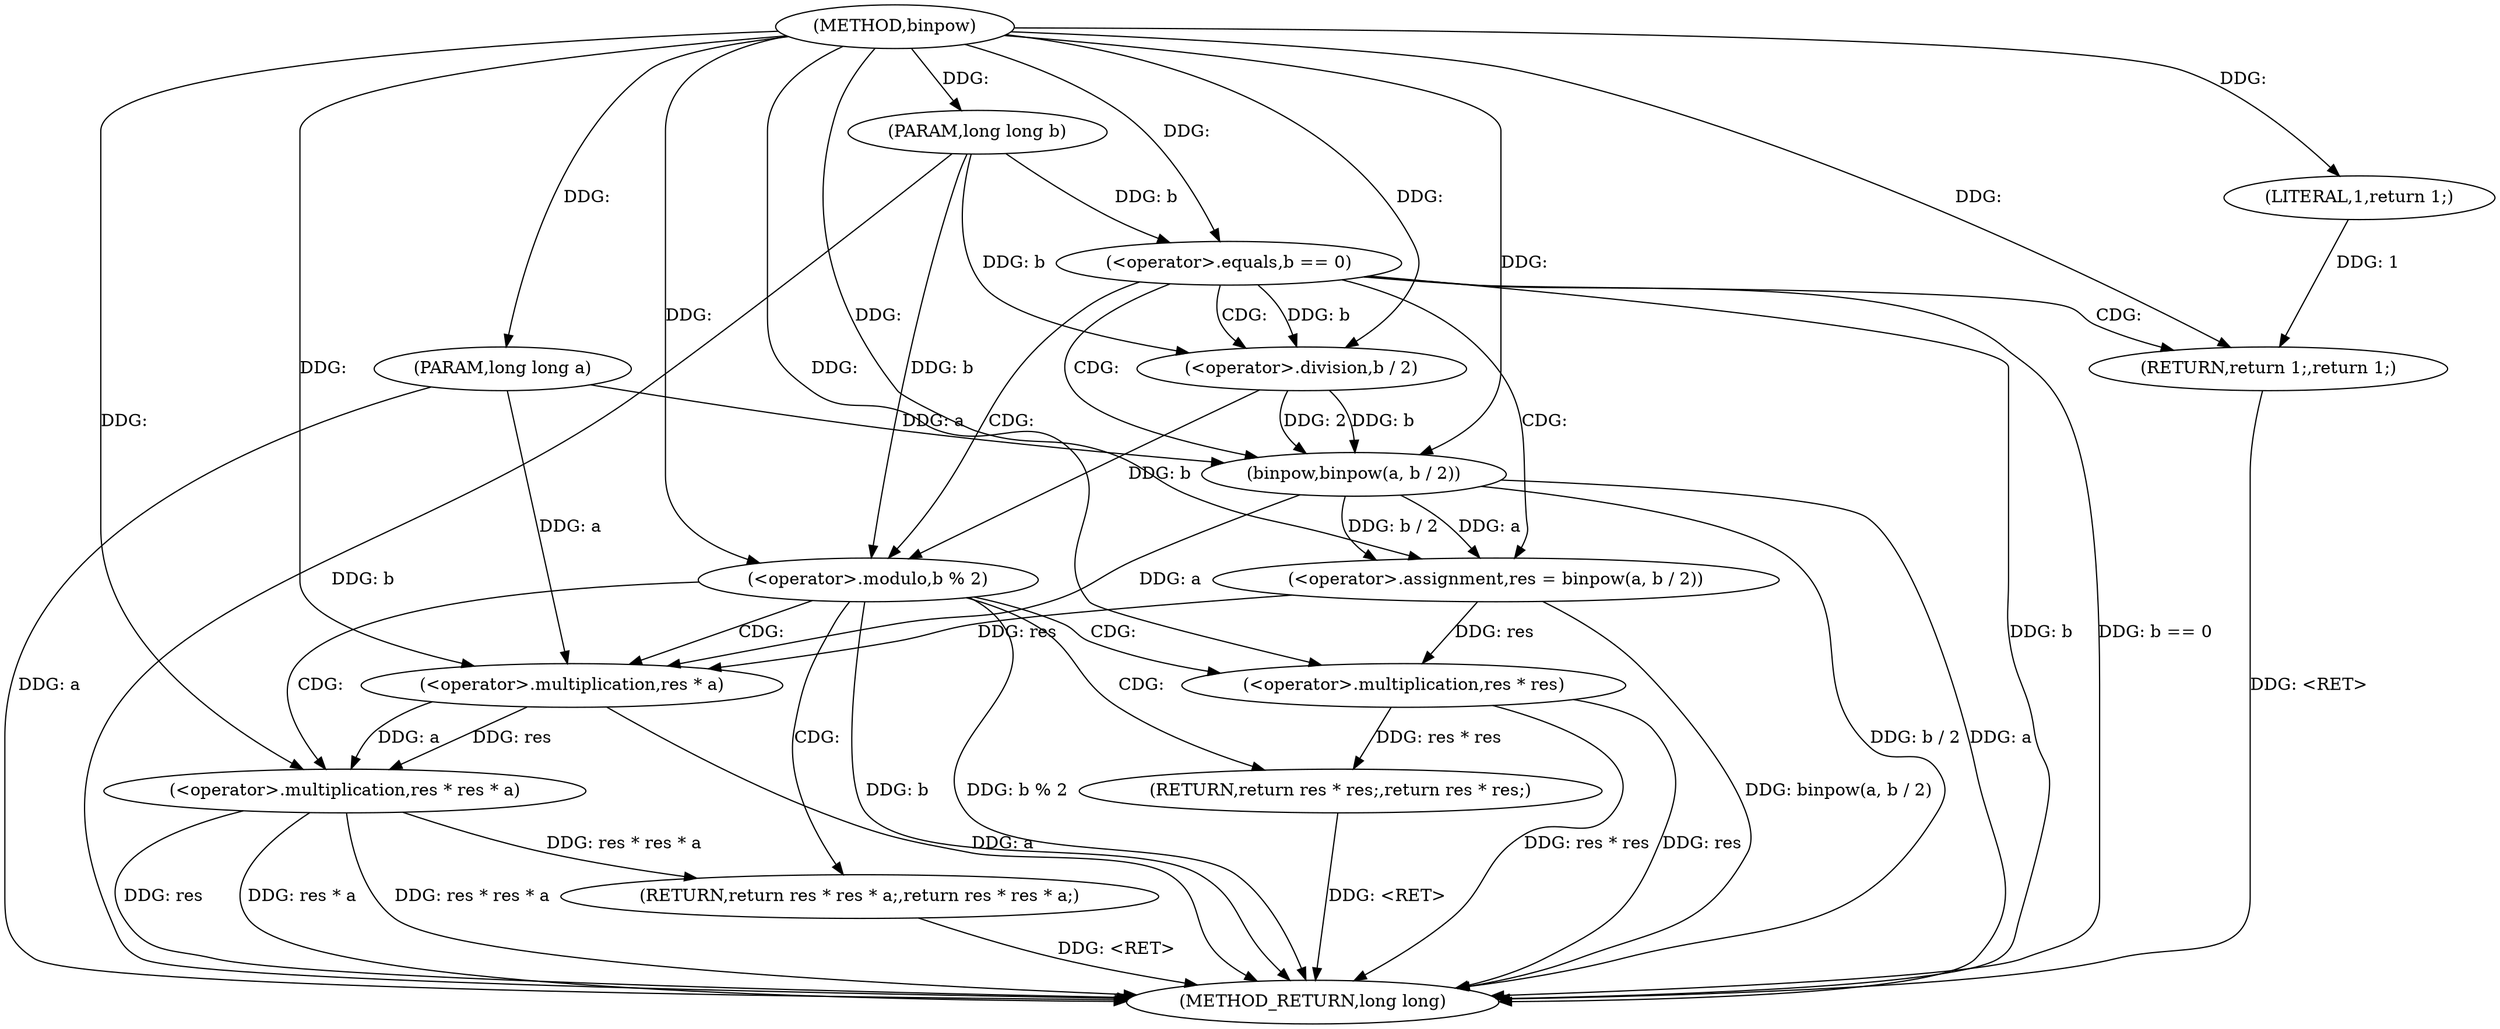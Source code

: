 digraph "binpow" {  
"1000183" [label = "(METHOD,binpow)" ]
"1000216" [label = "(METHOD_RETURN,long long)" ]
"1000184" [label = "(PARAM,long long a)" ]
"1000185" [label = "(PARAM,long long b)" ]
"1000194" [label = "(<operator>.assignment,res = binpow(a, b / 2))" ]
"1000188" [label = "(<operator>.equals,b == 0)" ]
"1000191" [label = "(RETURN,return 1;,return 1;)" ]
"1000202" [label = "(<operator>.modulo,b % 2)" ]
"1000205" [label = "(RETURN,return res * res * a;,return res * res * a;)" ]
"1000192" [label = "(LITERAL,1,return 1;)" ]
"1000196" [label = "(binpow,binpow(a, b / 2))" ]
"1000206" [label = "(<operator>.multiplication,res * res * a)" ]
"1000212" [label = "(RETURN,return res * res;,return res * res;)" ]
"1000198" [label = "(<operator>.division,b / 2)" ]
"1000213" [label = "(<operator>.multiplication,res * res)" ]
"1000208" [label = "(<operator>.multiplication,res * a)" ]
  "1000184" -> "1000216"  [ label = "DDG: a"] 
  "1000185" -> "1000216"  [ label = "DDG: b"] 
  "1000188" -> "1000216"  [ label = "DDG: b"] 
  "1000188" -> "1000216"  [ label = "DDG: b == 0"] 
  "1000196" -> "1000216"  [ label = "DDG: a"] 
  "1000196" -> "1000216"  [ label = "DDG: b / 2"] 
  "1000194" -> "1000216"  [ label = "DDG: binpow(a, b / 2)"] 
  "1000202" -> "1000216"  [ label = "DDG: b"] 
  "1000202" -> "1000216"  [ label = "DDG: b % 2"] 
  "1000213" -> "1000216"  [ label = "DDG: res"] 
  "1000213" -> "1000216"  [ label = "DDG: res * res"] 
  "1000206" -> "1000216"  [ label = "DDG: res"] 
  "1000208" -> "1000216"  [ label = "DDG: a"] 
  "1000206" -> "1000216"  [ label = "DDG: res * a"] 
  "1000206" -> "1000216"  [ label = "DDG: res * res * a"] 
  "1000212" -> "1000216"  [ label = "DDG: <RET>"] 
  "1000191" -> "1000216"  [ label = "DDG: <RET>"] 
  "1000205" -> "1000216"  [ label = "DDG: <RET>"] 
  "1000183" -> "1000184"  [ label = "DDG: "] 
  "1000183" -> "1000185"  [ label = "DDG: "] 
  "1000196" -> "1000194"  [ label = "DDG: b / 2"] 
  "1000196" -> "1000194"  [ label = "DDG: a"] 
  "1000192" -> "1000191"  [ label = "DDG: 1"] 
  "1000183" -> "1000191"  [ label = "DDG: "] 
  "1000183" -> "1000194"  [ label = "DDG: "] 
  "1000206" -> "1000205"  [ label = "DDG: res * res * a"] 
  "1000185" -> "1000188"  [ label = "DDG: b"] 
  "1000183" -> "1000188"  [ label = "DDG: "] 
  "1000183" -> "1000192"  [ label = "DDG: "] 
  "1000184" -> "1000196"  [ label = "DDG: a"] 
  "1000183" -> "1000196"  [ label = "DDG: "] 
  "1000198" -> "1000196"  [ label = "DDG: 2"] 
  "1000198" -> "1000196"  [ label = "DDG: b"] 
  "1000198" -> "1000202"  [ label = "DDG: b"] 
  "1000185" -> "1000202"  [ label = "DDG: b"] 
  "1000183" -> "1000202"  [ label = "DDG: "] 
  "1000213" -> "1000212"  [ label = "DDG: res * res"] 
  "1000188" -> "1000198"  [ label = "DDG: b"] 
  "1000185" -> "1000198"  [ label = "DDG: b"] 
  "1000183" -> "1000198"  [ label = "DDG: "] 
  "1000208" -> "1000206"  [ label = "DDG: res"] 
  "1000183" -> "1000206"  [ label = "DDG: "] 
  "1000208" -> "1000206"  [ label = "DDG: a"] 
  "1000194" -> "1000208"  [ label = "DDG: res"] 
  "1000183" -> "1000208"  [ label = "DDG: "] 
  "1000196" -> "1000208"  [ label = "DDG: a"] 
  "1000184" -> "1000208"  [ label = "DDG: a"] 
  "1000194" -> "1000213"  [ label = "DDG: res"] 
  "1000183" -> "1000213"  [ label = "DDG: "] 
  "1000188" -> "1000202"  [ label = "CDG: "] 
  "1000188" -> "1000194"  [ label = "CDG: "] 
  "1000188" -> "1000198"  [ label = "CDG: "] 
  "1000188" -> "1000191"  [ label = "CDG: "] 
  "1000188" -> "1000196"  [ label = "CDG: "] 
  "1000202" -> "1000208"  [ label = "CDG: "] 
  "1000202" -> "1000213"  [ label = "CDG: "] 
  "1000202" -> "1000206"  [ label = "CDG: "] 
  "1000202" -> "1000212"  [ label = "CDG: "] 
  "1000202" -> "1000205"  [ label = "CDG: "] 
}

